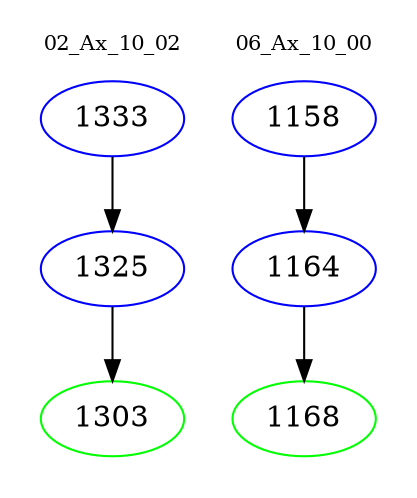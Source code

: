 digraph{
subgraph cluster_0 {
color = white
label = "02_Ax_10_02";
fontsize=10;
T0_1333 [label="1333", color="blue"]
T0_1333 -> T0_1325 [color="black"]
T0_1325 [label="1325", color="blue"]
T0_1325 -> T0_1303 [color="black"]
T0_1303 [label="1303", color="green"]
}
subgraph cluster_1 {
color = white
label = "06_Ax_10_00";
fontsize=10;
T1_1158 [label="1158", color="blue"]
T1_1158 -> T1_1164 [color="black"]
T1_1164 [label="1164", color="blue"]
T1_1164 -> T1_1168 [color="black"]
T1_1168 [label="1168", color="green"]
}
}
